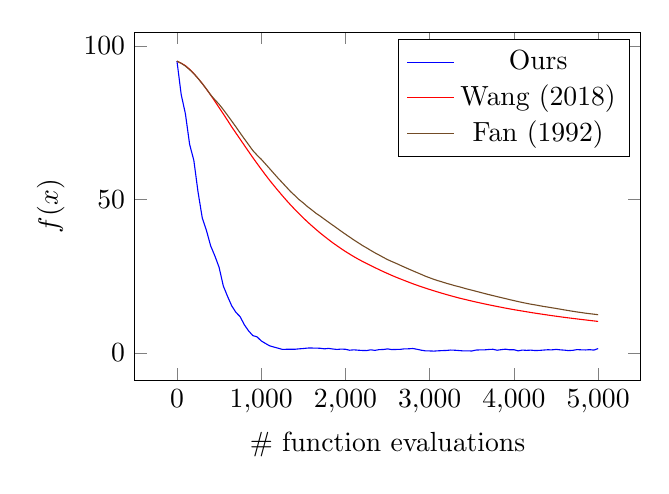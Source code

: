 \begin{tikzpicture}
\begin{axis}[xlabel={\# function evaluations}, ylabel={$f(x)$}, width={8cm}, height={6cm}]
    \legend{{Ours},{Wang (2018)},{Fan (1992)}}
    \addplot+[no marks]
        table[row sep={\\}]
        {
            x  y  \\
            0.0  95.0  \\
            50.0  84.143  \\
            100.0  77.877  \\
            150.0  67.939  \\
            200.0  62.712  \\
            250.0  52.414  \\
            300.0  44.001  \\
            350.0  39.866  \\
            400.0  34.861  \\
            450.0  31.59  \\
            500.0  27.889  \\
            550.0  21.814  \\
            600.0  18.456  \\
            650.0  15.337  \\
            700.0  13.222  \\
            750.0  11.808  \\
            800.0  9.168  \\
            850.0  7.205  \\
            900.0  5.662  \\
            950.0  5.259  \\
            1000.0  3.942  \\
            1050.0  3.11  \\
            1100.0  2.33  \\
            1150.0  1.928  \\
            1200.0  1.563  \\
            1250.0  1.173  \\
            1300.0  1.199  \\
            1350.0  1.219  \\
            1400.0  1.211  \\
            1450.0  1.347  \\
            1500.0  1.446  \\
            1550.0  1.601  \\
            1600.0  1.606  \\
            1650.0  1.585  \\
            1700.0  1.532  \\
            1750.0  1.347  \\
            1800.0  1.487  \\
            1850.0  1.294  \\
            1900.0  1.148  \\
            1950.0  1.271  \\
            2000.0  1.197  \\
            2050.0  0.895  \\
            2100.0  1.024  \\
            2150.0  0.907  \\
            2200.0  0.821  \\
            2250.0  0.781  \\
            2300.0  1.027  \\
            2350.0  0.844  \\
            2400.0  1.094  \\
            2450.0  1.132  \\
            2500.0  1.326  \\
            2550.0  1.108  \\
            2600.0  1.145  \\
            2650.0  1.178  \\
            2700.0  1.34  \\
            2750.0  1.36  \\
            2800.0  1.46  \\
            2850.0  1.204  \\
            2900.0  0.906  \\
            2950.0  0.693  \\
            3000.0  0.664  \\
            3050.0  0.61  \\
            3100.0  0.701  \\
            3150.0  0.774  \\
            3200.0  0.825  \\
            3250.0  0.954  \\
            3300.0  0.893  \\
            3350.0  0.786  \\
            3400.0  0.674  \\
            3450.0  0.683  \\
            3500.0  0.648  \\
            3550.0  0.945  \\
            3600.0  1.005  \\
            3650.0  1.007  \\
            3700.0  1.138  \\
            3750.0  1.207  \\
            3800.0  0.896  \\
            3850.0  1.074  \\
            3900.0  1.24  \\
            3950.0  1.031  \\
            4000.0  1.068  \\
            4050.0  0.688  \\
            4100.0  0.944  \\
            4150.0  0.855  \\
            4200.0  0.92  \\
            4250.0  0.8  \\
            4300.0  0.83  \\
            4350.0  0.945  \\
            4400.0  1.045  \\
            4450.0  1.016  \\
            4500.0  1.166  \\
            4550.0  1.022  \\
            4600.0  0.919  \\
            4650.0  0.776  \\
            4700.0  0.862  \\
            4750.0  1.104  \\
            4800.0  1.022  \\
            4850.0  0.982  \\
            4900.0  1.077  \\
            4950.0  0.937  \\
            5000.0  1.437  \\
        }
        ;
    \addplot+[no marks]
        table[row sep={\\}]
        {
            x  y  \\
            0.0  95.0  \\
            50.0  94.334  \\
            100.0  93.547  \\
            150.0  92.358  \\
            200.0  90.959  \\
            250.0  89.406  \\
            300.0  87.713  \\
            350.0  85.881  \\
            400.0  83.962  \\
            450.0  81.967  \\
            500.0  79.91  \\
            550.0  77.835  \\
            600.0  75.734  \\
            650.0  73.596  \\
            700.0  71.589  \\
            750.0  69.603  \\
            800.0  67.586  \\
            850.0  65.595  \\
            900.0  63.625  \\
            950.0  61.718  \\
            1000.0  59.84  \\
            1050.0  57.998  \\
            1100.0  56.212  \\
            1150.0  54.512  \\
            1200.0  52.863  \\
            1250.0  51.247  \\
            1300.0  49.668  \\
            1350.0  48.163  \\
            1400.0  46.708  \\
            1450.0  45.303  \\
            1500.0  43.958  \\
            1550.0  42.659  \\
            1600.0  41.429  \\
            1650.0  40.225  \\
            1700.0  39.062  \\
            1750.0  37.972  \\
            1800.0  36.901  \\
            1850.0  35.865  \\
            1900.0  34.9  \\
            1950.0  33.952  \\
            2000.0  33.037  \\
            2050.0  32.193  \\
            2100.0  31.359  \\
            2150.0  30.581  \\
            2200.0  29.844  \\
            2250.0  29.148  \\
            2300.0  28.466  \\
            2350.0  27.79  \\
            2400.0  27.123  \\
            2450.0  26.48  \\
            2500.0  25.867  \\
            2550.0  25.261  \\
            2600.0  24.682  \\
            2650.0  24.138  \\
            2700.0  23.592  \\
            2750.0  23.064  \\
            2800.0  22.538  \\
            2850.0  22.049  \\
            2900.0  21.568  \\
            2950.0  21.116  \\
            3000.0  20.671  \\
            3050.0  20.238  \\
            3100.0  19.823  \\
            3150.0  19.412  \\
            3200.0  19.019  \\
            3250.0  18.628  \\
            3300.0  18.256  \\
            3350.0  17.882  \\
            3400.0  17.559  \\
            3450.0  17.227  \\
            3500.0  16.902  \\
            3550.0  16.589  \\
            3600.0  16.286  \\
            3650.0  15.983  \\
            3700.0  15.698  \\
            3750.0  15.414  \\
            3800.0  15.144  \\
            3850.0  14.875  \\
            3900.0  14.605  \\
            3950.0  14.354  \\
            4000.0  14.107  \\
            4050.0  13.872  \\
            4100.0  13.641  \\
            4150.0  13.414  \\
            4200.0  13.192  \\
            4250.0  12.972  \\
            4300.0  12.767  \\
            4350.0  12.561  \\
            4400.0  12.362  \\
            4450.0  12.158  \\
            4500.0  11.971  \\
            4550.0  11.779  \\
            4600.0  11.593  \\
            4650.0  11.421  \\
            4700.0  11.246  \\
            4750.0  11.083  \\
            4800.0  10.917  \\
            4850.0  10.758  \\
            4900.0  10.593  \\
            4950.0  10.432  \\
            5000.0  10.271  \\
        }
        ;
    \addplot+[no marks]
        table[row sep={\\}]
        {
            x  y  \\
            0.0  95.0  \\
            50.0  94.317  \\
            100.0  93.405  \\
            150.0  92.244  \\
            200.0  90.936  \\
            250.0  89.395  \\
            300.0  87.7  \\
            350.0  85.929  \\
            400.0  84.029  \\
            450.0  82.438  \\
            500.0  80.975  \\
            550.0  79.237  \\
            600.0  77.393  \\
            650.0  75.493  \\
            700.0  73.598  \\
            750.0  71.625  \\
            800.0  69.703  \\
            850.0  67.825  \\
            900.0  65.922  \\
            950.0  64.424  \\
            1000.0  63.077  \\
            1050.0  61.557  \\
            1100.0  60.024  \\
            1150.0  58.462  \\
            1200.0  56.927  \\
            1250.0  55.463  \\
            1300.0  53.987  \\
            1350.0  52.5  \\
            1400.0  51.248  \\
            1450.0  49.919  \\
            1500.0  48.836  \\
            1550.0  47.624  \\
            1600.0  46.592  \\
            1650.0  45.49  \\
            1700.0  44.565  \\
            1750.0  43.556  \\
            1800.0  42.567  \\
            1850.0  41.591  \\
            1900.0  40.62  \\
            1950.0  39.626  \\
            2000.0  38.671  \\
            2050.0  37.736  \\
            2100.0  36.793  \\
            2150.0  35.92  \\
            2200.0  35.016  \\
            2250.0  34.233  \\
            2300.0  33.401  \\
            2350.0  32.603  \\
            2400.0  31.877  \\
            2450.0  31.124  \\
            2500.0  30.398  \\
            2550.0  29.778  \\
            2600.0  29.2  \\
            2650.0  28.569  \\
            2700.0  27.951  \\
            2750.0  27.344  \\
            2800.0  26.75  \\
            2850.0  26.17  \\
            2900.0  25.585  \\
            2950.0  24.99  \\
            3000.0  24.479  \\
            3050.0  23.964  \\
            3100.0  23.521  \\
            3150.0  23.121  \\
            3200.0  22.674  \\
            3250.0  22.303  \\
            3300.0  21.897  \\
            3350.0  21.559  \\
            3400.0  21.172  \\
            3450.0  20.785  \\
            3500.0  20.451  \\
            3550.0  20.092  \\
            3600.0  19.731  \\
            3650.0  19.37  \\
            3700.0  19.022  \\
            3750.0  18.686  \\
            3800.0  18.352  \\
            3850.0  18.027  \\
            3900.0  17.7  \\
            3950.0  17.365  \\
            4000.0  17.052  \\
            4050.0  16.734  \\
            4100.0  16.436  \\
            4150.0  16.159  \\
            4200.0  15.889  \\
            4250.0  15.667  \\
            4300.0  15.411  \\
            4350.0  15.16  \\
            4400.0  14.95  \\
            4450.0  14.725  \\
            4500.0  14.5  \\
            4550.0  14.258  \\
            4600.0  14.024  \\
            4650.0  13.791  \\
            4700.0  13.571  \\
            4750.0  13.351  \\
            4800.0  13.162  \\
            4850.0  12.956  \\
            4900.0  12.787  \\
            4950.0  12.626  \\
            5000.0  12.451  \\
        }
        ;
\end{axis}
\end{tikzpicture}
